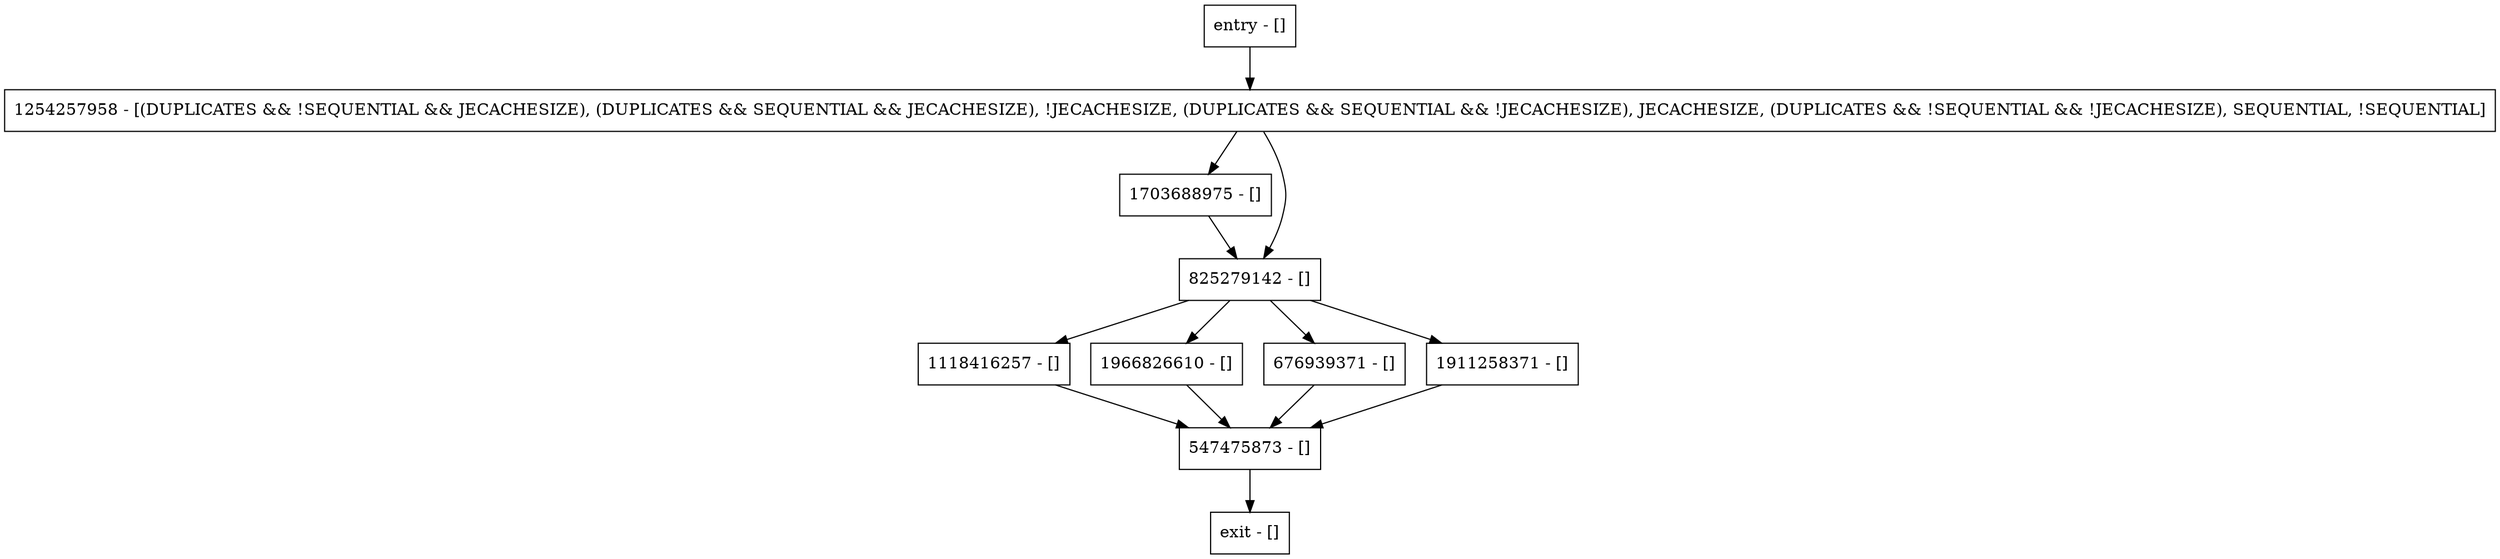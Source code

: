 digraph run {
node [shape=record];
547475873 [label="547475873 - []"];
entry [label="entry - []"];
exit [label="exit - []"];
1118416257 [label="1118416257 - []"];
1966826610 [label="1966826610 - []"];
1703688975 [label="1703688975 - []"];
825279142 [label="825279142 - []"];
1254257958 [label="1254257958 - [(DUPLICATES && !SEQUENTIAL && JECACHESIZE), (DUPLICATES && SEQUENTIAL && JECACHESIZE), !JECACHESIZE, (DUPLICATES && SEQUENTIAL && !JECACHESIZE), JECACHESIZE, (DUPLICATES && !SEQUENTIAL && !JECACHESIZE), SEQUENTIAL, !SEQUENTIAL]"];
676939371 [label="676939371 - []"];
1911258371 [label="1911258371 - []"];
entry;
exit;
547475873 -> exit;
entry -> 1254257958;
1118416257 -> 547475873;
1966826610 -> 547475873;
1703688975 -> 825279142;
825279142 -> 1118416257;
825279142 -> 1966826610;
825279142 -> 676939371;
825279142 -> 1911258371;
1254257958 -> 1703688975;
1254257958 -> 825279142;
676939371 -> 547475873;
1911258371 -> 547475873;
}
